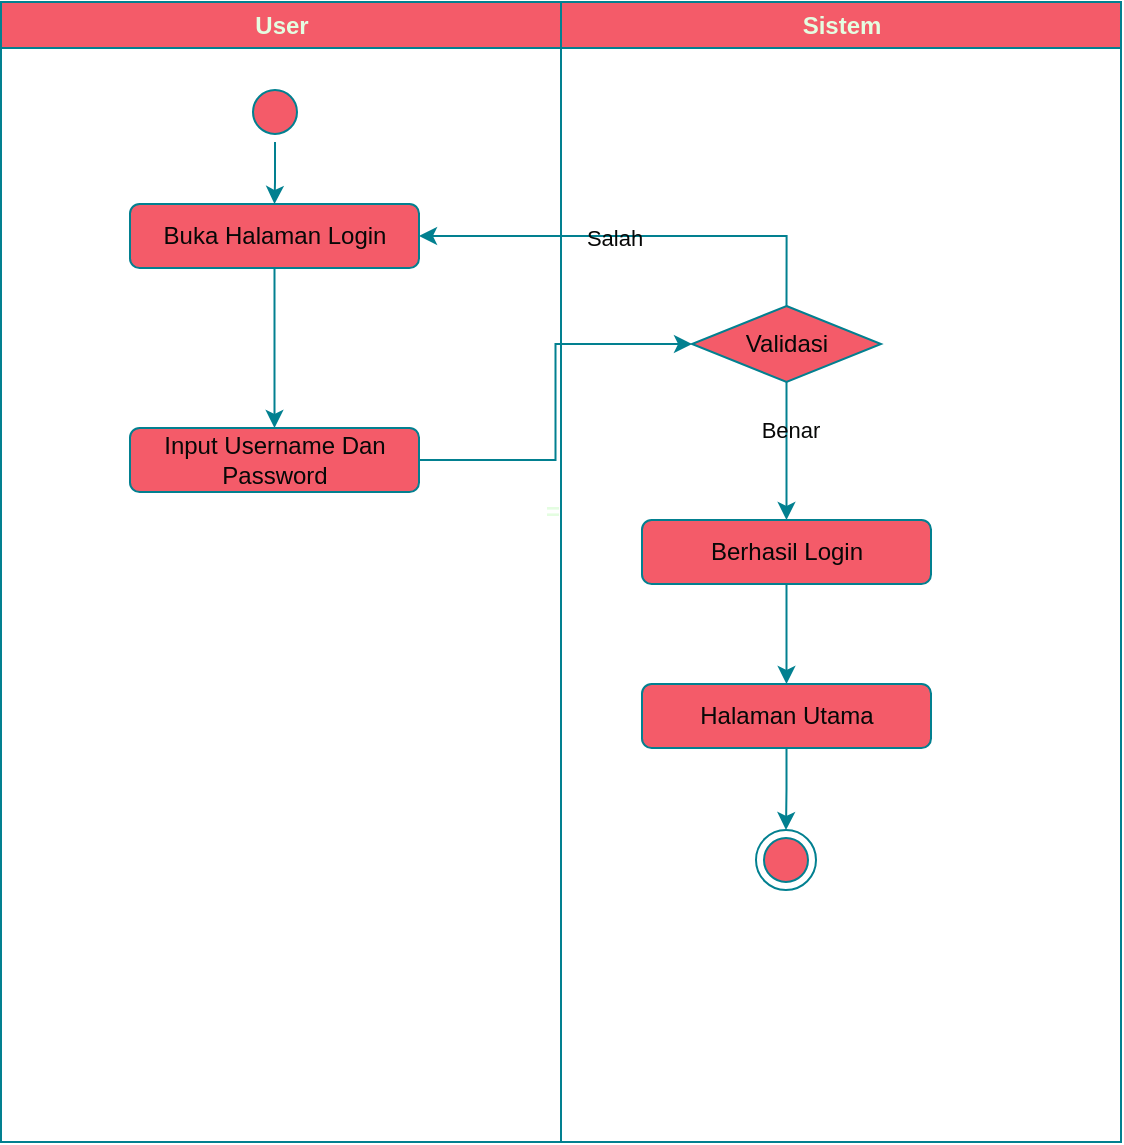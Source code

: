 <mxfile version="22.1.18" type="github">
  <diagram name="Page-1" id="e7e014a7-5840-1c2e-5031-d8a46d1fe8dd">
    <mxGraphModel dx="678" dy="393" grid="1" gridSize="10" guides="1" tooltips="1" connect="1" arrows="1" fold="1" page="1" pageScale="1" pageWidth="1169" pageHeight="826" background="none" math="0" shadow="0">
      <root>
        <mxCell id="0" />
        <mxCell id="1" parent="0" />
        <mxCell id="2" value="User" style="swimlane;whiteSpace=wrap;labelBackgroundColor=none;fillColor=#F45B69;strokeColor=#028090;fontColor=#E4FDE1;" parent="1" vertex="1">
          <mxGeometry x="164.5" y="128" width="280" height="570" as="geometry" />
        </mxCell>
        <mxCell id="5" value="" style="ellipse;shape=startState;fillColor=#F45B69;strokeColor=#028090;labelBackgroundColor=none;fontColor=#070807;" parent="2" vertex="1">
          <mxGeometry x="122" y="40" width="30" height="30" as="geometry" />
        </mxCell>
        <mxCell id="7GgxdohYxJIii1fMbdh3-42" style="edgeStyle=orthogonalEdgeStyle;rounded=0;orthogonalLoop=1;jettySize=auto;html=1;exitX=0.5;exitY=1;exitDx=0;exitDy=0;labelBackgroundColor=none;strokeColor=#028090;fontColor=#070807;" edge="1" parent="2" source="5" target="7GgxdohYxJIii1fMbdh3-41">
          <mxGeometry relative="1" as="geometry" />
        </mxCell>
        <mxCell id="7GgxdohYxJIii1fMbdh3-45" value="" style="edgeStyle=orthogonalEdgeStyle;rounded=0;orthogonalLoop=1;jettySize=auto;html=1;labelBackgroundColor=none;strokeColor=#028090;fontColor=#070807;" edge="1" parent="2" source="7GgxdohYxJIii1fMbdh3-41" target="7GgxdohYxJIii1fMbdh3-44">
          <mxGeometry relative="1" as="geometry" />
        </mxCell>
        <mxCell id="7GgxdohYxJIii1fMbdh3-41" value="Buka Halaman Login" style="rounded=1;whiteSpace=wrap;html=1;labelBackgroundColor=none;fillColor=#F45B69;strokeColor=#028090;fontColor=#070807;" vertex="1" parent="2">
          <mxGeometry x="64.5" y="101" width="144.5" height="32" as="geometry" />
        </mxCell>
        <mxCell id="7GgxdohYxJIii1fMbdh3-44" value="Input Username Dan Password" style="rounded=1;whiteSpace=wrap;html=1;labelBackgroundColor=none;fillColor=#F45B69;strokeColor=#028090;fontColor=#070807;" vertex="1" parent="2">
          <mxGeometry x="64.5" y="213" width="144.5" height="32" as="geometry" />
        </mxCell>
        <mxCell id="3" value="Sistem" style="swimlane;whiteSpace=wrap;labelBackgroundColor=none;fillColor=#F45B69;strokeColor=#028090;fontColor=#E4FDE1;" parent="1" vertex="1">
          <mxGeometry x="444.5" y="128" width="280" height="570" as="geometry" />
        </mxCell>
        <mxCell id="7GgxdohYxJIii1fMbdh3-53" style="edgeStyle=orthogonalEdgeStyle;rounded=0;orthogonalLoop=1;jettySize=auto;html=1;exitX=0.5;exitY=1;exitDx=0;exitDy=0;entryX=0.5;entryY=0;entryDx=0;entryDy=0;labelBackgroundColor=none;strokeColor=#028090;fontColor=#070807;" edge="1" parent="3" source="7GgxdohYxJIii1fMbdh3-46" target="7GgxdohYxJIii1fMbdh3-52">
          <mxGeometry relative="1" as="geometry" />
        </mxCell>
        <mxCell id="7GgxdohYxJIii1fMbdh3-54" value="Benar" style="edgeLabel;html=1;align=center;verticalAlign=middle;resizable=0;points=[];labelBackgroundColor=none;fontColor=#070807;" vertex="1" connectable="0" parent="7GgxdohYxJIii1fMbdh3-53">
          <mxGeometry x="-0.304" y="1" relative="1" as="geometry">
            <mxPoint as="offset" />
          </mxGeometry>
        </mxCell>
        <mxCell id="7GgxdohYxJIii1fMbdh3-46" value="Validasi" style="rhombus;whiteSpace=wrap;html=1;labelBackgroundColor=none;fillColor=#F45B69;strokeColor=#028090;fontColor=#070807;" vertex="1" parent="3">
          <mxGeometry x="65.5" y="152" width="94.5" height="38" as="geometry" />
        </mxCell>
        <mxCell id="7GgxdohYxJIii1fMbdh3-57" value="" style="edgeStyle=orthogonalEdgeStyle;rounded=0;orthogonalLoop=1;jettySize=auto;html=1;labelBackgroundColor=none;strokeColor=#028090;fontColor=#070807;" edge="1" parent="3" source="7GgxdohYxJIii1fMbdh3-52" target="7GgxdohYxJIii1fMbdh3-56">
          <mxGeometry relative="1" as="geometry" />
        </mxCell>
        <mxCell id="7GgxdohYxJIii1fMbdh3-52" value="Berhasil Login" style="rounded=1;whiteSpace=wrap;html=1;labelBackgroundColor=none;fillColor=#F45B69;strokeColor=#028090;fontColor=#070807;" vertex="1" parent="3">
          <mxGeometry x="40.5" y="259" width="144.5" height="32" as="geometry" />
        </mxCell>
        <mxCell id="7GgxdohYxJIii1fMbdh3-60" style="edgeStyle=orthogonalEdgeStyle;rounded=0;orthogonalLoop=1;jettySize=auto;html=1;labelBackgroundColor=none;strokeColor=#028090;fontColor=#070807;" edge="1" parent="3" source="7GgxdohYxJIii1fMbdh3-56" target="7GgxdohYxJIii1fMbdh3-58">
          <mxGeometry relative="1" as="geometry" />
        </mxCell>
        <mxCell id="7GgxdohYxJIii1fMbdh3-56" value="Halaman Utama" style="rounded=1;whiteSpace=wrap;html=1;labelBackgroundColor=none;fillColor=#F45B69;strokeColor=#028090;fontColor=#070807;" vertex="1" parent="3">
          <mxGeometry x="40.5" y="341" width="144.5" height="32" as="geometry" />
        </mxCell>
        <mxCell id="7GgxdohYxJIii1fMbdh3-58" value="" style="ellipse;html=1;shape=endState;fillColor=#F45B69;strokeColor=#028090;labelBackgroundColor=none;fontColor=#070807;" vertex="1" parent="3">
          <mxGeometry x="97.5" y="414" width="30" height="30" as="geometry" />
        </mxCell>
        <mxCell id="7GgxdohYxJIii1fMbdh3-47" style="edgeStyle=orthogonalEdgeStyle;rounded=0;orthogonalLoop=1;jettySize=auto;html=1;exitX=0.5;exitY=0;exitDx=0;exitDy=0;entryX=1;entryY=0.5;entryDx=0;entryDy=0;labelBackgroundColor=none;strokeColor=#028090;fontColor=#070807;" edge="1" parent="1" source="7GgxdohYxJIii1fMbdh3-46" target="7GgxdohYxJIii1fMbdh3-41">
          <mxGeometry relative="1" as="geometry" />
        </mxCell>
        <mxCell id="7GgxdohYxJIii1fMbdh3-48" value="Salah" style="edgeLabel;html=1;align=center;verticalAlign=middle;resizable=0;points=[];labelBackgroundColor=none;fontColor=#070807;" vertex="1" connectable="0" parent="7GgxdohYxJIii1fMbdh3-47">
          <mxGeometry x="0.109" y="1" relative="1" as="geometry">
            <mxPoint as="offset" />
          </mxGeometry>
        </mxCell>
        <mxCell id="7GgxdohYxJIii1fMbdh3-59" style="edgeStyle=orthogonalEdgeStyle;rounded=0;orthogonalLoop=1;jettySize=auto;html=1;exitX=1;exitY=0.5;exitDx=0;exitDy=0;entryX=0;entryY=0.5;entryDx=0;entryDy=0;labelBackgroundColor=none;strokeColor=#028090;fontColor=#070807;" edge="1" parent="1" source="7GgxdohYxJIii1fMbdh3-44" target="7GgxdohYxJIii1fMbdh3-46">
          <mxGeometry relative="1" as="geometry" />
        </mxCell>
        <mxCell id="7GgxdohYxJIii1fMbdh3-61" value="=" style="text;align=center;fontStyle=1;verticalAlign=middle;spacingLeft=3;spacingRight=3;strokeColor=none;rotatable=0;points=[[0,0.5],[1,0.5]];portConstraint=eastwest;html=1;fontColor=#E4FDE1;" vertex="1" parent="1">
          <mxGeometry x="400" y="370" width="80" height="26" as="geometry" />
        </mxCell>
      </root>
    </mxGraphModel>
  </diagram>
</mxfile>
